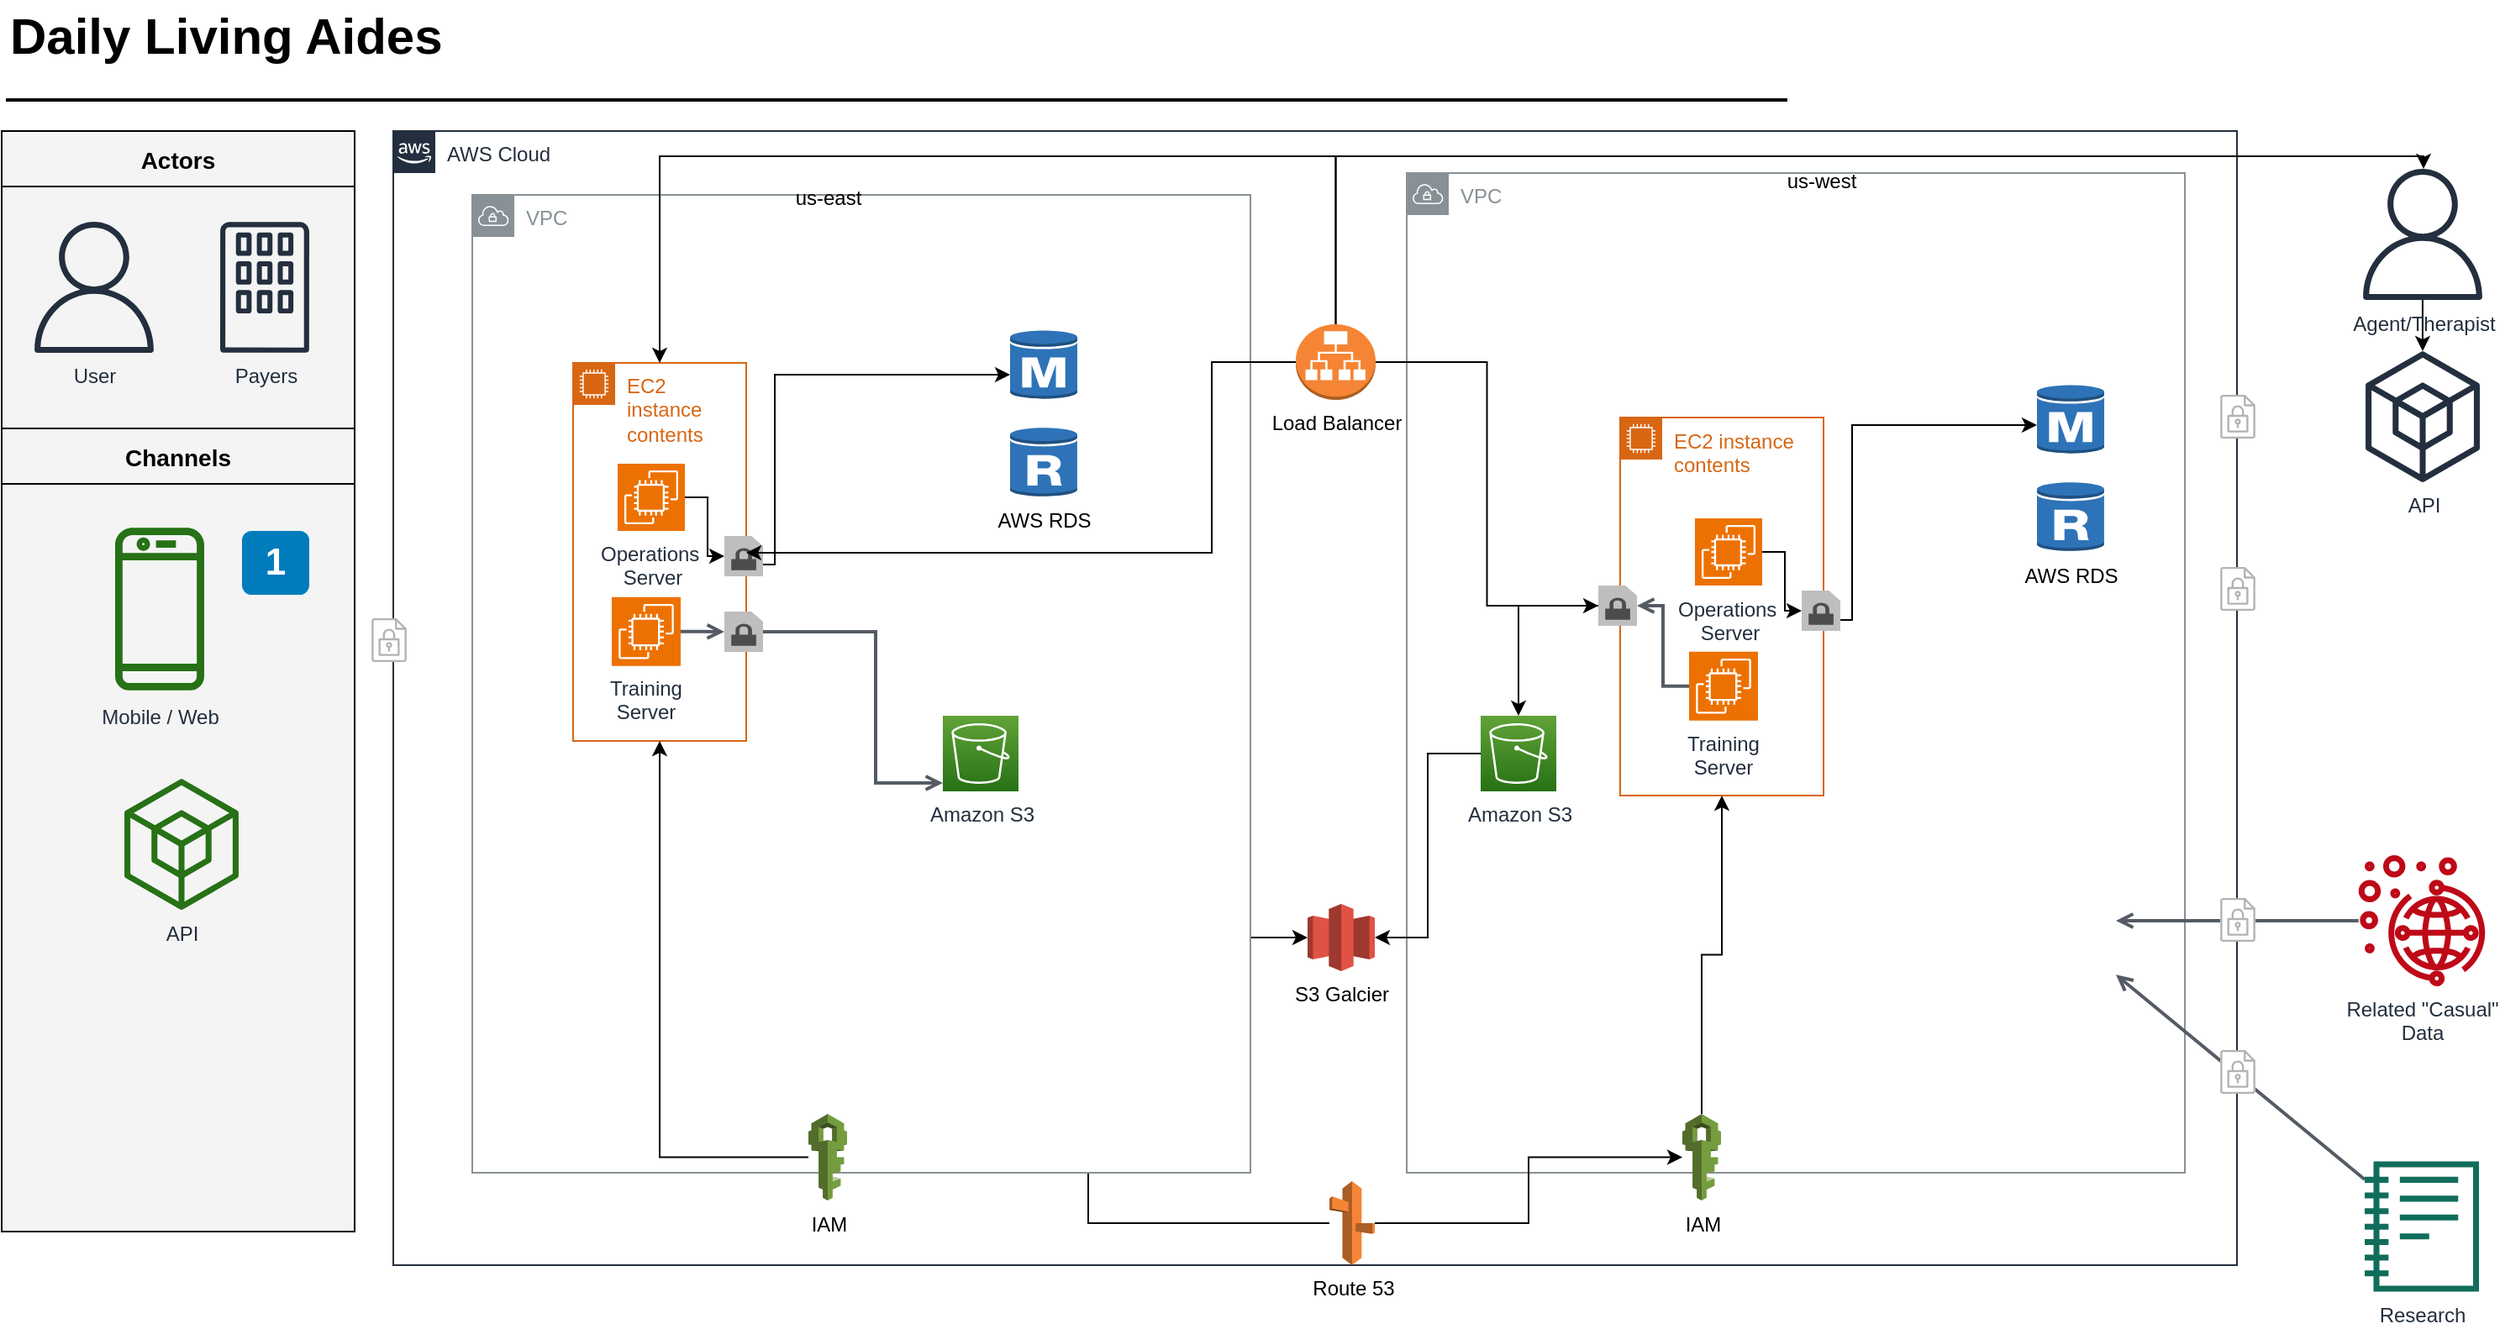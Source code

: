 <mxfile version="24.2.3" type="github">
  <diagram id="Ht1M8jgEwFfnCIfOTk4-" name="Page-1">
    <mxGraphModel dx="1647" dy="903" grid="1" gridSize="10" guides="1" tooltips="1" connect="1" arrows="1" fold="1" page="1" pageScale="1" pageWidth="827" pageHeight="1169" background="#ffffff" math="0" shadow="0">
      <root>
        <mxCell id="0" />
        <mxCell id="1" parent="0" />
        <mxCell id="jZVaUwOg5UY3L9NAnvdq-71" value="AWS Cloud" style="points=[[0,0],[0.25,0],[0.5,0],[0.75,0],[1,0],[1,0.25],[1,0.5],[1,0.75],[1,1],[0.75,1],[0.5,1],[0.25,1],[0,1],[0,0.75],[0,0.5],[0,0.25]];outlineConnect=0;gradientColor=none;html=1;whiteSpace=wrap;fontSize=12;fontStyle=0;shape=mxgraph.aws4.group;grIcon=mxgraph.aws4.group_aws_cloud_alt;strokeColor=#232F3E;fillColor=none;verticalAlign=top;align=left;spacingLeft=30;fontColor=#232F3E;dashed=0;labelBackgroundColor=none;container=1;pointerEvents=0;collapsible=0;recursiveResize=0;" parent="1" vertex="1">
          <mxGeometry x="263" y="125" width="1097" height="675" as="geometry" />
        </mxCell>
        <mxCell id="jZVaUwOg5UY3L9NAnvdq-173" value="" style="group" parent="jZVaUwOg5UY3L9NAnvdq-71" vertex="1" connectable="0">
          <mxGeometry x="-13.0" y="290" width="27.0" height="38" as="geometry" />
        </mxCell>
        <mxCell id="jZVaUwOg5UY3L9NAnvdq-174" value="" style="rounded=0;whiteSpace=wrap;html=1;labelBackgroundColor=#ffffff;fontSize=14;align=center;strokeColor=none;" parent="jZVaUwOg5UY3L9NAnvdq-173" vertex="1">
          <mxGeometry width="21" height="26" as="geometry" />
        </mxCell>
        <mxCell id="jZVaUwOg5UY3L9NAnvdq-175" value="" style="outlineConnect=0;fontColor=#232F3E;gradientColor=none;fillColor=#B3B3B3;strokeColor=none;dashed=0;verticalLabelPosition=bottom;verticalAlign=top;align=center;html=1;fontSize=12;fontStyle=0;aspect=fixed;pointerEvents=1;shape=mxgraph.aws4.encrypted_data;labelBackgroundColor=#ffffff;" parent="jZVaUwOg5UY3L9NAnvdq-173" vertex="1">
          <mxGeometry width="21" height="26" as="geometry" />
        </mxCell>
        <mxCell id="KoPTWkY8e3LpEGwqUNaz-40" style="edgeStyle=orthogonalEdgeStyle;rounded=0;orthogonalLoop=1;jettySize=auto;html=1;entryX=0.92;entryY=0.5;entryDx=0;entryDy=0;entryPerimeter=0;" edge="1" parent="jZVaUwOg5UY3L9NAnvdq-71" source="KoPTWkY8e3LpEGwqUNaz-11" target="KoPTWkY8e3LpEGwqUNaz-39">
          <mxGeometry relative="1" as="geometry" />
        </mxCell>
        <mxCell id="KoPTWkY8e3LpEGwqUNaz-47" value="S3 Galcier" style="outlineConnect=0;dashed=0;verticalLabelPosition=bottom;verticalAlign=top;align=center;html=1;shape=mxgraph.aws3.glacier;fillColor=#E05243;gradientColor=none;" vertex="1" parent="jZVaUwOg5UY3L9NAnvdq-71">
          <mxGeometry x="544" y="460" width="40" height="40" as="geometry" />
        </mxCell>
        <mxCell id="KoPTWkY8e3LpEGwqUNaz-48" style="edgeStyle=orthogonalEdgeStyle;rounded=0;orthogonalLoop=1;jettySize=auto;html=1;entryX=0;entryY=0.5;entryDx=0;entryDy=0;entryPerimeter=0;" edge="1" parent="jZVaUwOg5UY3L9NAnvdq-71" source="jZVaUwOg5UY3L9NAnvdq-73" target="KoPTWkY8e3LpEGwqUNaz-47">
          <mxGeometry relative="1" as="geometry" />
        </mxCell>
        <mxCell id="KoPTWkY8e3LpEGwqUNaz-69" value="VPC" style="sketch=0;outlineConnect=0;gradientColor=none;html=1;whiteSpace=wrap;fontSize=12;fontStyle=0;shape=mxgraph.aws4.group;grIcon=mxgraph.aws4.group_vpc;strokeColor=#879196;fillColor=default;verticalAlign=top;align=left;spacingLeft=30;fontColor=#879196;dashed=0;" vertex="1" parent="jZVaUwOg5UY3L9NAnvdq-71">
          <mxGeometry x="603" y="25" width="463" height="595" as="geometry" />
        </mxCell>
        <mxCell id="KoPTWkY8e3LpEGwqUNaz-33" value="VPC" style="sketch=0;outlineConnect=0;gradientColor=none;html=1;whiteSpace=wrap;fontSize=12;fontStyle=0;shape=mxgraph.aws4.group;grIcon=mxgraph.aws4.group_vpc;strokeColor=#879196;fillColor=default;verticalAlign=top;align=left;spacingLeft=30;fontColor=#879196;dashed=0;" vertex="1" parent="jZVaUwOg5UY3L9NAnvdq-71">
          <mxGeometry x="47" y="38" width="463" height="582" as="geometry" />
        </mxCell>
        <mxCell id="jZVaUwOg5UY3L9NAnvdq-158" style="edgeStyle=elbowEdgeStyle;rounded=0;orthogonalLoop=1;jettySize=auto;html=1;endArrow=open;endFill=0;strokeColor=#545B64;strokeWidth=2;fontSize=14;exitX=1;exitY=0.5;exitDx=0;exitDy=0;exitPerimeter=0;" parent="jZVaUwOg5UY3L9NAnvdq-71" target="jZVaUwOg5UY3L9NAnvdq-73" edge="1" source="KoPTWkY8e3LpEGwqUNaz-44">
          <mxGeometry relative="1" as="geometry">
            <mxPoint x="280" y="298" as="sourcePoint" />
            <mxPoint x="277" y="578" as="targetPoint" />
            <Array as="points">
              <mxPoint x="287" y="388" />
              <mxPoint x="253.5" y="210" />
            </Array>
          </mxGeometry>
        </mxCell>
        <mxCell id="jZVaUwOg5UY3L9NAnvdq-73" value="Amazon S3" style="outlineConnect=0;fontColor=#232F3E;gradientColor=#60A337;gradientDirection=north;fillColor=#277116;strokeColor=#ffffff;dashed=0;verticalLabelPosition=bottom;verticalAlign=top;align=center;html=1;fontSize=12;fontStyle=0;aspect=fixed;shape=mxgraph.aws4.resourceIcon;resIcon=mxgraph.aws4.s3;labelBackgroundColor=none;" parent="jZVaUwOg5UY3L9NAnvdq-71" vertex="1">
          <mxGeometry x="327" y="348" width="45" height="45" as="geometry" />
        </mxCell>
        <mxCell id="KoPTWkY8e3LpEGwqUNaz-32" value="" style="group" vertex="1" connectable="0" parent="jZVaUwOg5UY3L9NAnvdq-71">
          <mxGeometry x="367" y="118" width="40" height="100" as="geometry" />
        </mxCell>
        <mxCell id="KoPTWkY8e3LpEGwqUNaz-12" value="" style="outlineConnect=0;dashed=0;verticalLabelPosition=bottom;verticalAlign=top;align=center;html=1;shape=mxgraph.aws3.rds_db_instance;fillColor=#2E73B8;gradientColor=none;" vertex="1" parent="KoPTWkY8e3LpEGwqUNaz-32">
          <mxGeometry width="40" height="42.105" as="geometry" />
        </mxCell>
        <mxCell id="KoPTWkY8e3LpEGwqUNaz-31" value="AWS RDS&lt;div&gt;&lt;br&gt;&lt;/div&gt;" style="outlineConnect=0;dashed=0;verticalLabelPosition=bottom;verticalAlign=top;align=center;html=1;shape=mxgraph.aws3.rds_db_instance_read_replica;fillColor=#2E73B8;gradientColor=none;" vertex="1" parent="KoPTWkY8e3LpEGwqUNaz-32">
          <mxGeometry y="57.895" width="40" height="42.105" as="geometry" />
        </mxCell>
        <mxCell id="KoPTWkY8e3LpEGwqUNaz-38" style="edgeStyle=orthogonalEdgeStyle;rounded=0;orthogonalLoop=1;jettySize=auto;html=1;" edge="1" parent="jZVaUwOg5UY3L9NAnvdq-71" source="KoPTWkY8e3LpEGwqUNaz-34" target="KoPTWkY8e3LpEGwqUNaz-12">
          <mxGeometry relative="1" as="geometry">
            <Array as="points">
              <mxPoint x="227" y="258" />
              <mxPoint x="227" y="145" />
            </Array>
          </mxGeometry>
        </mxCell>
        <mxCell id="KoPTWkY8e3LpEGwqUNaz-34" value="EC2 instance contents" style="points=[[0,0],[0.25,0],[0.5,0],[0.75,0],[1,0],[1,0.25],[1,0.5],[1,0.75],[1,1],[0.75,1],[0.5,1],[0.25,1],[0,1],[0,0.75],[0,0.5],[0,0.25]];outlineConnect=0;gradientColor=none;html=1;whiteSpace=wrap;fontSize=12;fontStyle=0;container=1;pointerEvents=0;collapsible=0;recursiveResize=0;shape=mxgraph.aws4.group;grIcon=mxgraph.aws4.group_ec2_instance_contents;strokeColor=#D86613;fillColor=none;verticalAlign=top;align=left;spacingLeft=30;fontColor=#D86613;dashed=0;" vertex="1" parent="jZVaUwOg5UY3L9NAnvdq-71">
          <mxGeometry x="107" y="138" width="103" height="225" as="geometry" />
        </mxCell>
        <mxCell id="KoPTWkY8e3LpEGwqUNaz-9" value="" style="group" vertex="1" connectable="0" parent="jZVaUwOg5UY3L9NAnvdq-71">
          <mxGeometry x="130" y="170" width="43.5" height="133" as="geometry" />
        </mxCell>
        <mxCell id="KoPTWkY8e3LpEGwqUNaz-6" value="Training&lt;div&gt;Server&lt;/div&gt;" style="sketch=0;points=[[0,0,0],[0.25,0,0],[0.5,0,0],[0.75,0,0],[1,0,0],[0,1,0],[0.25,1,0],[0.5,1,0],[0.75,1,0],[1,1,0],[0,0.25,0],[0,0.5,0],[0,0.75,0],[1,0.25,0],[1,0.5,0],[1,0.75,0]];outlineConnect=0;fontColor=#232F3E;fillColor=#ED7100;strokeColor=#ffffff;dashed=0;verticalLabelPosition=bottom;verticalAlign=top;align=center;html=1;fontSize=12;fontStyle=0;aspect=fixed;shape=mxgraph.aws4.resourceIcon;resIcon=mxgraph.aws4.ec2;" vertex="1" parent="KoPTWkY8e3LpEGwqUNaz-9">
          <mxGeometry y="107.386" width="40.984" height="40.984" as="geometry" />
        </mxCell>
        <mxCell id="KoPTWkY8e3LpEGwqUNaz-5" value="Operations&amp;nbsp;&lt;div&gt;Server&lt;/div&gt;" style="sketch=0;points=[[0,0,0],[0.25,0,0],[0.5,0,0],[0.75,0,0],[1,0,0],[0,1,0],[0.25,1,0],[0.5,1,0],[0.75,1,0],[1,1,0],[0,0.25,0],[0,0.5,0],[0,0.75,0],[1,0.25,0],[1,0.5,0],[1,0.75,0]];outlineConnect=0;fontColor=#232F3E;fillColor=#ED7100;strokeColor=#ffffff;dashed=0;verticalLabelPosition=bottom;verticalAlign=top;align=center;html=1;fontSize=12;fontStyle=0;aspect=fixed;shape=mxgraph.aws4.resourceIcon;resIcon=mxgraph.aws4.ec2;" vertex="1" parent="jZVaUwOg5UY3L9NAnvdq-71">
          <mxGeometry x="133.5" y="198" width="40" height="40" as="geometry" />
        </mxCell>
        <mxCell id="KoPTWkY8e3LpEGwqUNaz-102" style="edgeStyle=orthogonalEdgeStyle;rounded=0;orthogonalLoop=1;jettySize=auto;html=1;" edge="1" parent="jZVaUwOg5UY3L9NAnvdq-71" source="KoPTWkY8e3LpEGwqUNaz-39" target="KoPTWkY8e3LpEGwqUNaz-34">
          <mxGeometry relative="1" as="geometry" />
        </mxCell>
        <mxCell id="KoPTWkY8e3LpEGwqUNaz-39" value="IAM" style="outlineConnect=0;dashed=0;verticalLabelPosition=bottom;verticalAlign=top;align=center;html=1;shape=mxgraph.aws3.iam;fillColor=#759C3E;gradientColor=none;" vertex="1" parent="jZVaUwOg5UY3L9NAnvdq-71">
          <mxGeometry x="247" y="585" width="23" height="51.5" as="geometry" />
        </mxCell>
        <mxCell id="KoPTWkY8e3LpEGwqUNaz-42" value="" style="outlineConnect=0;dashed=0;verticalLabelPosition=bottom;verticalAlign=top;align=center;html=1;shape=mxgraph.aws3.encrypted_data;fillColor=#7D7C7C;gradientColor=none;" vertex="1" parent="jZVaUwOg5UY3L9NAnvdq-71">
          <mxGeometry x="197" y="241" width="23" height="24" as="geometry" />
        </mxCell>
        <mxCell id="KoPTWkY8e3LpEGwqUNaz-44" value="" style="outlineConnect=0;dashed=0;verticalLabelPosition=bottom;verticalAlign=top;align=center;html=1;shape=mxgraph.aws3.encrypted_data;fillColor=#7D7C7C;gradientColor=none;" vertex="1" parent="jZVaUwOg5UY3L9NAnvdq-71">
          <mxGeometry x="197" y="286" width="23" height="24" as="geometry" />
        </mxCell>
        <mxCell id="KoPTWkY8e3LpEGwqUNaz-45" value="" style="edgeStyle=elbowEdgeStyle;rounded=0;orthogonalLoop=1;jettySize=auto;html=1;endArrow=open;endFill=0;strokeColor=#545B64;strokeWidth=2;fontSize=14;exitX=1;exitY=0.5;exitDx=0;exitDy=0;exitPerimeter=0;" edge="1" parent="jZVaUwOg5UY3L9NAnvdq-71" source="KoPTWkY8e3LpEGwqUNaz-6" target="KoPTWkY8e3LpEGwqUNaz-44">
          <mxGeometry relative="1" as="geometry">
            <mxPoint x="437" y="423" as="sourcePoint" />
            <mxPoint x="480" y="703" as="targetPoint" />
            <Array as="points" />
          </mxGeometry>
        </mxCell>
        <mxCell id="KoPTWkY8e3LpEGwqUNaz-46" style="edgeStyle=orthogonalEdgeStyle;rounded=0;orthogonalLoop=1;jettySize=auto;html=1;entryX=0;entryY=0.5;entryDx=0;entryDy=0;entryPerimeter=0;" edge="1" parent="jZVaUwOg5UY3L9NAnvdq-71" source="KoPTWkY8e3LpEGwqUNaz-5" target="KoPTWkY8e3LpEGwqUNaz-42">
          <mxGeometry relative="1" as="geometry">
            <Array as="points">
              <mxPoint x="187" y="218" />
              <mxPoint x="187" y="253" />
            </Array>
          </mxGeometry>
        </mxCell>
        <mxCell id="KoPTWkY8e3LpEGwqUNaz-85" value="Amazon S3" style="outlineConnect=0;fontColor=#232F3E;gradientColor=#60A337;gradientDirection=north;fillColor=#277116;strokeColor=#ffffff;dashed=0;verticalLabelPosition=bottom;verticalAlign=top;align=center;html=1;fontSize=12;fontStyle=0;aspect=fixed;shape=mxgraph.aws4.resourceIcon;resIcon=mxgraph.aws4.s3;labelBackgroundColor=none;" vertex="1" parent="jZVaUwOg5UY3L9NAnvdq-71">
          <mxGeometry x="647" y="348" width="45" height="45" as="geometry" />
        </mxCell>
        <mxCell id="KoPTWkY8e3LpEGwqUNaz-86" value="" style="group" vertex="1" connectable="0" parent="jZVaUwOg5UY3L9NAnvdq-71">
          <mxGeometry x="978" y="150.5" width="40" height="100" as="geometry" />
        </mxCell>
        <mxCell id="KoPTWkY8e3LpEGwqUNaz-87" value="" style="outlineConnect=0;dashed=0;verticalLabelPosition=bottom;verticalAlign=top;align=center;html=1;shape=mxgraph.aws3.rds_db_instance;fillColor=#2E73B8;gradientColor=none;" vertex="1" parent="KoPTWkY8e3LpEGwqUNaz-86">
          <mxGeometry width="40" height="42.105" as="geometry" />
        </mxCell>
        <mxCell id="KoPTWkY8e3LpEGwqUNaz-88" value="AWS RDS&lt;div&gt;&lt;br&gt;&lt;/div&gt;" style="outlineConnect=0;dashed=0;verticalLabelPosition=bottom;verticalAlign=top;align=center;html=1;shape=mxgraph.aws3.rds_db_instance_read_replica;fillColor=#2E73B8;gradientColor=none;" vertex="1" parent="KoPTWkY8e3LpEGwqUNaz-86">
          <mxGeometry y="57.895" width="40" height="42.105" as="geometry" />
        </mxCell>
        <mxCell id="KoPTWkY8e3LpEGwqUNaz-89" style="edgeStyle=orthogonalEdgeStyle;rounded=0;orthogonalLoop=1;jettySize=auto;html=1;" edge="1" parent="jZVaUwOg5UY3L9NAnvdq-71" source="KoPTWkY8e3LpEGwqUNaz-90" target="KoPTWkY8e3LpEGwqUNaz-87">
          <mxGeometry relative="1" as="geometry">
            <Array as="points">
              <mxPoint x="868" y="291" />
              <mxPoint x="868" y="175" />
            </Array>
          </mxGeometry>
        </mxCell>
        <mxCell id="KoPTWkY8e3LpEGwqUNaz-105" style="edgeStyle=orthogonalEdgeStyle;rounded=0;orthogonalLoop=1;jettySize=auto;html=1;" edge="1" parent="jZVaUwOg5UY3L9NAnvdq-71" source="KoPTWkY8e3LpEGwqUNaz-97" target="KoPTWkY8e3LpEGwqUNaz-85">
          <mxGeometry relative="1" as="geometry" />
        </mxCell>
        <mxCell id="KoPTWkY8e3LpEGwqUNaz-90" value="EC2 instance contents" style="points=[[0,0],[0.25,0],[0.5,0],[0.75,0],[1,0],[1,0.25],[1,0.5],[1,0.75],[1,1],[0.75,1],[0.5,1],[0.25,1],[0,1],[0,0.75],[0,0.5],[0,0.25]];outlineConnect=0;gradientColor=none;html=1;whiteSpace=wrap;fontSize=12;fontStyle=0;container=1;pointerEvents=0;collapsible=0;recursiveResize=0;shape=mxgraph.aws4.group;grIcon=mxgraph.aws4.group_ec2_instance_contents;strokeColor=#D86613;fillColor=none;verticalAlign=top;align=left;spacingLeft=30;fontColor=#D86613;dashed=0;" vertex="1" parent="jZVaUwOg5UY3L9NAnvdq-71">
          <mxGeometry x="730" y="170.5" width="121" height="225" as="geometry" />
        </mxCell>
        <mxCell id="KoPTWkY8e3LpEGwqUNaz-97" value="" style="outlineConnect=0;dashed=0;verticalLabelPosition=bottom;verticalAlign=top;align=center;html=1;shape=mxgraph.aws3.encrypted_data;fillColor=#7D7C7C;gradientColor=none;" vertex="1" parent="KoPTWkY8e3LpEGwqUNaz-90">
          <mxGeometry x="-13" y="100" width="23" height="24" as="geometry" />
        </mxCell>
        <mxCell id="KoPTWkY8e3LpEGwqUNaz-91" value="" style="group" vertex="1" connectable="0" parent="jZVaUwOg5UY3L9NAnvdq-71">
          <mxGeometry x="771" y="202.5" width="43.5" height="133" as="geometry" />
        </mxCell>
        <mxCell id="KoPTWkY8e3LpEGwqUNaz-92" value="Training&lt;div&gt;Server&lt;/div&gt;" style="sketch=0;points=[[0,0,0],[0.25,0,0],[0.5,0,0],[0.75,0,0],[1,0,0],[0,1,0],[0.25,1,0],[0.5,1,0],[0.75,1,0],[1,1,0],[0,0.25,0],[0,0.5,0],[0,0.75,0],[1,0.25,0],[1,0.5,0],[1,0.75,0]];outlineConnect=0;fontColor=#232F3E;fillColor=#ED7100;strokeColor=#ffffff;dashed=0;verticalLabelPosition=bottom;verticalAlign=top;align=center;html=1;fontSize=12;fontStyle=0;aspect=fixed;shape=mxgraph.aws4.resourceIcon;resIcon=mxgraph.aws4.ec2;" vertex="1" parent="KoPTWkY8e3LpEGwqUNaz-91">
          <mxGeometry y="107.386" width="40.984" height="40.984" as="geometry" />
        </mxCell>
        <mxCell id="KoPTWkY8e3LpEGwqUNaz-93" value="Operations&amp;nbsp;&lt;div&gt;Server&lt;/div&gt;" style="sketch=0;points=[[0,0,0],[0.25,0,0],[0.5,0,0],[0.75,0,0],[1,0,0],[0,1,0],[0.25,1,0],[0.5,1,0],[0.75,1,0],[1,1,0],[0,0.25,0],[0,0.5,0],[0,0.75,0],[1,0.25,0],[1,0.5,0],[1,0.75,0]];outlineConnect=0;fontColor=#232F3E;fillColor=#ED7100;strokeColor=#ffffff;dashed=0;verticalLabelPosition=bottom;verticalAlign=top;align=center;html=1;fontSize=12;fontStyle=0;aspect=fixed;shape=mxgraph.aws4.resourceIcon;resIcon=mxgraph.aws4.ec2;" vertex="1" parent="jZVaUwOg5UY3L9NAnvdq-71">
          <mxGeometry x="774.5" y="230.5" width="40" height="40" as="geometry" />
        </mxCell>
        <mxCell id="KoPTWkY8e3LpEGwqUNaz-104" style="edgeStyle=orthogonalEdgeStyle;rounded=0;orthogonalLoop=1;jettySize=auto;html=1;entryX=0.5;entryY=1;entryDx=0;entryDy=0;" edge="1" parent="jZVaUwOg5UY3L9NAnvdq-71" source="KoPTWkY8e3LpEGwqUNaz-95" target="KoPTWkY8e3LpEGwqUNaz-90">
          <mxGeometry relative="1" as="geometry" />
        </mxCell>
        <mxCell id="KoPTWkY8e3LpEGwqUNaz-95" value="IAM" style="outlineConnect=0;dashed=0;verticalLabelPosition=bottom;verticalAlign=top;align=center;html=1;shape=mxgraph.aws3.iam;fillColor=#759C3E;gradientColor=none;" vertex="1" parent="jZVaUwOg5UY3L9NAnvdq-71">
          <mxGeometry x="767" y="585" width="23" height="51.5" as="geometry" />
        </mxCell>
        <mxCell id="KoPTWkY8e3LpEGwqUNaz-96" value="" style="outlineConnect=0;dashed=0;verticalLabelPosition=bottom;verticalAlign=top;align=center;html=1;shape=mxgraph.aws3.encrypted_data;fillColor=#7D7C7C;gradientColor=none;" vertex="1" parent="jZVaUwOg5UY3L9NAnvdq-71">
          <mxGeometry x="838" y="273.5" width="23" height="24" as="geometry" />
        </mxCell>
        <mxCell id="KoPTWkY8e3LpEGwqUNaz-98" value="" style="edgeStyle=elbowEdgeStyle;rounded=0;orthogonalLoop=1;jettySize=auto;html=1;endArrow=open;endFill=0;strokeColor=#545B64;strokeWidth=2;fontSize=14;exitX=0;exitY=0.5;exitDx=0;exitDy=0;exitPerimeter=0;" edge="1" parent="jZVaUwOg5UY3L9NAnvdq-71" source="KoPTWkY8e3LpEGwqUNaz-92" target="KoPTWkY8e3LpEGwqUNaz-97">
          <mxGeometry relative="1" as="geometry">
            <mxPoint x="1078" y="455.5" as="sourcePoint" />
            <mxPoint x="1121" y="735.5" as="targetPoint" />
            <Array as="points" />
          </mxGeometry>
        </mxCell>
        <mxCell id="KoPTWkY8e3LpEGwqUNaz-99" style="edgeStyle=orthogonalEdgeStyle;rounded=0;orthogonalLoop=1;jettySize=auto;html=1;entryX=0;entryY=0.5;entryDx=0;entryDy=0;entryPerimeter=0;" edge="1" parent="jZVaUwOg5UY3L9NAnvdq-71" source="KoPTWkY8e3LpEGwqUNaz-93" target="KoPTWkY8e3LpEGwqUNaz-96">
          <mxGeometry relative="1" as="geometry">
            <Array as="points">
              <mxPoint x="828" y="250.5" />
              <mxPoint x="828" y="285.5" />
            </Array>
          </mxGeometry>
        </mxCell>
        <mxCell id="KoPTWkY8e3LpEGwqUNaz-103" style="edgeStyle=orthogonalEdgeStyle;rounded=0;orthogonalLoop=1;jettySize=auto;html=1;" edge="1" parent="jZVaUwOg5UY3L9NAnvdq-71" source="KoPTWkY8e3LpEGwqUNaz-11" target="KoPTWkY8e3LpEGwqUNaz-95">
          <mxGeometry relative="1" as="geometry" />
        </mxCell>
        <mxCell id="KoPTWkY8e3LpEGwqUNaz-11" value="Route 53" style="outlineConnect=0;dashed=0;verticalLabelPosition=bottom;verticalAlign=top;align=center;html=1;shape=mxgraph.aws3.route_53;fillColor=#F58536;gradientColor=none;" vertex="1" parent="jZVaUwOg5UY3L9NAnvdq-71">
          <mxGeometry x="557" y="625" width="27" height="50" as="geometry" />
        </mxCell>
        <mxCell id="KoPTWkY8e3LpEGwqUNaz-106" style="edgeStyle=orthogonalEdgeStyle;rounded=0;orthogonalLoop=1;jettySize=auto;html=1;entryX=1;entryY=0.5;entryDx=0;entryDy=0;entryPerimeter=0;" edge="1" parent="jZVaUwOg5UY3L9NAnvdq-71" source="KoPTWkY8e3LpEGwqUNaz-85" target="KoPTWkY8e3LpEGwqUNaz-47">
          <mxGeometry relative="1" as="geometry" />
        </mxCell>
        <mxCell id="KoPTWkY8e3LpEGwqUNaz-109" value="us-east" style="text;html=1;align=center;verticalAlign=middle;whiteSpace=wrap;rounded=0;" vertex="1" parent="jZVaUwOg5UY3L9NAnvdq-71">
          <mxGeometry x="228.5" y="25" width="60" height="30" as="geometry" />
        </mxCell>
        <mxCell id="KoPTWkY8e3LpEGwqUNaz-110" value="us-west" style="text;html=1;align=center;verticalAlign=middle;whiteSpace=wrap;rounded=0;" vertex="1" parent="jZVaUwOg5UY3L9NAnvdq-71">
          <mxGeometry x="819.5" y="15" width="60" height="30" as="geometry" />
        </mxCell>
        <mxCell id="KoPTWkY8e3LpEGwqUNaz-116" style="edgeStyle=orthogonalEdgeStyle;rounded=0;orthogonalLoop=1;jettySize=auto;html=1;entryX=0.5;entryY=0;entryDx=0;entryDy=0;" edge="1" parent="jZVaUwOg5UY3L9NAnvdq-71" source="KoPTWkY8e3LpEGwqUNaz-114" target="KoPTWkY8e3LpEGwqUNaz-34">
          <mxGeometry relative="1" as="geometry">
            <Array as="points">
              <mxPoint x="561" y="15" />
              <mxPoint x="159" y="15" />
            </Array>
          </mxGeometry>
        </mxCell>
        <mxCell id="KoPTWkY8e3LpEGwqUNaz-120" style="edgeStyle=orthogonalEdgeStyle;rounded=0;orthogonalLoop=1;jettySize=auto;html=1;" edge="1" parent="jZVaUwOg5UY3L9NAnvdq-71" source="KoPTWkY8e3LpEGwqUNaz-114" target="KoPTWkY8e3LpEGwqUNaz-34">
          <mxGeometry relative="1" as="geometry">
            <Array as="points">
              <mxPoint x="487" y="138" />
              <mxPoint x="487" y="251" />
            </Array>
          </mxGeometry>
        </mxCell>
        <mxCell id="KoPTWkY8e3LpEGwqUNaz-114" value="Load Balancer" style="outlineConnect=0;dashed=0;verticalLabelPosition=bottom;verticalAlign=top;align=center;html=1;shape=mxgraph.aws3.application_load_balancer;fillColor=#F58534;gradientColor=none;" vertex="1" parent="jZVaUwOg5UY3L9NAnvdq-71">
          <mxGeometry x="537" y="115" width="47.5" height="45" as="geometry" />
        </mxCell>
        <mxCell id="KoPTWkY8e3LpEGwqUNaz-119" style="edgeStyle=orthogonalEdgeStyle;rounded=0;orthogonalLoop=1;jettySize=auto;html=1;entryX=0;entryY=0.5;entryDx=0;entryDy=0;entryPerimeter=0;" edge="1" parent="jZVaUwOg5UY3L9NAnvdq-71" source="KoPTWkY8e3LpEGwqUNaz-114" target="KoPTWkY8e3LpEGwqUNaz-97">
          <mxGeometry relative="1" as="geometry" />
        </mxCell>
        <mxCell id="jZVaUwOg5UY3L9NAnvdq-151" value="" style="edgeStyle=elbowEdgeStyle;rounded=0;orthogonalLoop=1;jettySize=auto;html=1;endArrow=open;endFill=0;strokeColor=#545B64;strokeWidth=2;fontSize=14;" parent="1" source="jZVaUwOg5UY3L9NAnvdq-99" edge="1">
          <mxGeometry relative="1" as="geometry">
            <mxPoint x="1288" y="595" as="targetPoint" />
          </mxGeometry>
        </mxCell>
        <mxCell id="jZVaUwOg5UY3L9NAnvdq-149" value="" style="rounded=0;orthogonalLoop=1;jettySize=auto;html=1;endArrow=open;endFill=0;strokeColor=#545B64;strokeWidth=2;fontSize=14;" parent="1" source="jZVaUwOg5UY3L9NAnvdq-100" edge="1">
          <mxGeometry relative="1" as="geometry">
            <mxPoint x="1288" y="627.118" as="targetPoint" />
          </mxGeometry>
        </mxCell>
        <mxCell id="-QjtrjUzRDEMRZ5MF8oH-47" value="Daily Living Aides" style="text;html=1;resizable=0;points=[];autosize=1;align=left;verticalAlign=top;spacingTop=-4;fontSize=30;fontStyle=1;labelBackgroundColor=none;" parent="1" vertex="1">
          <mxGeometry x="32.5" y="47.5" width="260" height="40" as="geometry" />
        </mxCell>
        <mxCell id="SCVMTBWpLvtzJIhz15lM-1" value="" style="line;strokeWidth=2;html=1;fontSize=14;labelBackgroundColor=none;" parent="1" vertex="1">
          <mxGeometry x="32.5" y="101.5" width="1060" height="10" as="geometry" />
        </mxCell>
        <mxCell id="jZVaUwOg5UY3L9NAnvdq-59" value="Actors" style="swimlane;fontSize=14;align=center;swimlaneFillColor=#f4f4f4;fillColor=#f4f4f4;startSize=33;container=1;pointerEvents=0;collapsible=0;recursiveResize=0;" parent="1" vertex="1">
          <mxGeometry x="30" y="125" width="210" height="177" as="geometry" />
        </mxCell>
        <mxCell id="jZVaUwOg5UY3L9NAnvdq-60" value="User" style="outlineConnect=0;fontColor=#232F3E;gradientColor=none;fillColor=#232F3E;strokeColor=none;dashed=0;verticalLabelPosition=bottom;verticalAlign=top;align=center;html=1;fontSize=12;fontStyle=0;aspect=fixed;pointerEvents=1;shape=mxgraph.aws4.user;labelBackgroundColor=none;" parent="jZVaUwOg5UY3L9NAnvdq-59" vertex="1">
          <mxGeometry x="16" y="54" width="78" height="78" as="geometry" />
        </mxCell>
        <mxCell id="jZVaUwOg5UY3L9NAnvdq-61" value="Payers" style="outlineConnect=0;fontColor=#232F3E;gradientColor=none;fillColor=#232F3E;strokeColor=none;dashed=0;verticalLabelPosition=bottom;verticalAlign=top;align=center;html=1;fontSize=12;fontStyle=0;aspect=fixed;pointerEvents=1;shape=mxgraph.aws4.corporate_data_center;labelBackgroundColor=none;" parent="jZVaUwOg5UY3L9NAnvdq-59" vertex="1">
          <mxGeometry x="130" y="54" width="53" height="78" as="geometry" />
        </mxCell>
        <mxCell id="jZVaUwOg5UY3L9NAnvdq-62" value="Channels" style="swimlane;fontSize=14;align=center;swimlaneFillColor=#f4f4f4;fillColor=#f4f4f4;startSize=33;container=1;pointerEvents=0;collapsible=0;recursiveResize=0;" parent="1" vertex="1">
          <mxGeometry x="30" y="302" width="210" height="478" as="geometry" />
        </mxCell>
        <mxCell id="jZVaUwOg5UY3L9NAnvdq-65" value="Mobile / Web" style="outlineConnect=0;fontColor=#232F3E;gradientColor=none;strokeColor=none;fillColor=#277116;dashed=0;verticalLabelPosition=bottom;verticalAlign=top;align=center;html=1;fontSize=12;fontStyle=0;shape=mxgraph.aws4.mobile_client;labelBackgroundColor=none;" parent="jZVaUwOg5UY3L9NAnvdq-62" vertex="1">
          <mxGeometry x="67.5" y="57.5" width="53" height="100" as="geometry" />
        </mxCell>
        <mxCell id="jZVaUwOg5UY3L9NAnvdq-95" value="API" style="outlineConnect=0;fontColor=#232F3E;gradientColor=none;fillColor=#277116;strokeColor=none;dashed=0;verticalLabelPosition=bottom;verticalAlign=top;align=center;html=1;fontSize=12;fontStyle=0;aspect=fixed;pointerEvents=1;shape=mxgraph.aws4.external_sdk;labelBackgroundColor=none;" parent="jZVaUwOg5UY3L9NAnvdq-62" vertex="1">
          <mxGeometry x="73" y="208.5" width="68" height="78" as="geometry" />
        </mxCell>
        <mxCell id="jZVaUwOg5UY3L9NAnvdq-101" value="1" style="rounded=1;whiteSpace=wrap;html=1;fillColor=#007CBD;strokeColor=none;fontColor=#FFFFFF;fontStyle=1;fontSize=22;labelBackgroundColor=none;" parent="jZVaUwOg5UY3L9NAnvdq-62" vertex="1">
          <mxGeometry x="143" y="61" width="40" height="38" as="geometry" />
        </mxCell>
        <mxCell id="KoPTWkY8e3LpEGwqUNaz-1" value="" style="edgeStyle=orthogonalEdgeStyle;rounded=0;orthogonalLoop=1;jettySize=auto;html=1;" edge="1" parent="1" source="jZVaUwOg5UY3L9NAnvdq-92" target="jZVaUwOg5UY3L9NAnvdq-93">
          <mxGeometry relative="1" as="geometry" />
        </mxCell>
        <mxCell id="jZVaUwOg5UY3L9NAnvdq-92" value="Agent/Therapist&lt;div&gt;&lt;br&gt;&lt;/div&gt;" style="outlineConnect=0;fontColor=#232F3E;gradientColor=none;fillColor=#232F3E;strokeColor=none;dashed=0;verticalLabelPosition=bottom;verticalAlign=top;align=center;html=1;fontSize=12;fontStyle=0;aspect=fixed;pointerEvents=1;shape=mxgraph.aws4.user;labelBackgroundColor=none;" parent="1" vertex="1">
          <mxGeometry x="1431.5" y="147.5" width="78" height="78" as="geometry" />
        </mxCell>
        <mxCell id="jZVaUwOg5UY3L9NAnvdq-93" value="API" style="outlineConnect=0;fontColor=#232F3E;gradientColor=none;fillColor=#232F3E;strokeColor=none;dashed=0;verticalLabelPosition=bottom;verticalAlign=top;align=center;html=1;fontSize=12;fontStyle=0;aspect=fixed;pointerEvents=1;shape=mxgraph.aws4.external_sdk;labelBackgroundColor=none;" parent="1" vertex="1">
          <mxGeometry x="1436.5" y="256" width="68" height="78" as="geometry" />
        </mxCell>
        <mxCell id="jZVaUwOg5UY3L9NAnvdq-99" value="Related &quot;Casual&quot;&lt;br&gt;Data&lt;br&gt;" style="outlineConnect=0;fontColor=#232F3E;gradientColor=none;fillColor=#BE0917;strokeColor=none;dashed=0;verticalLabelPosition=bottom;verticalAlign=top;align=center;html=1;fontSize=12;fontStyle=0;aspect=fixed;pointerEvents=1;shape=mxgraph.aws4.fleet_management;labelBackgroundColor=none;" parent="1" vertex="1">
          <mxGeometry x="1431" y="556" width="78" height="78" as="geometry" />
        </mxCell>
        <mxCell id="jZVaUwOg5UY3L9NAnvdq-100" value="Research&lt;br&gt;" style="outlineConnect=0;fontColor=#232F3E;gradientColor=none;fillColor=#116D5B;strokeColor=none;dashed=0;verticalLabelPosition=bottom;verticalAlign=top;align=center;html=1;fontSize=12;fontStyle=0;aspect=fixed;pointerEvents=1;shape=mxgraph.aws4.sagemaker_notebook;labelBackgroundColor=none;" parent="1" vertex="1">
          <mxGeometry x="1436" y="738" width="68" height="78" as="geometry" />
        </mxCell>
        <mxCell id="jZVaUwOg5UY3L9NAnvdq-179" value="" style="group" parent="1" vertex="1" connectable="0">
          <mxGeometry x="1350" y="384.5" width="21" height="26" as="geometry" />
        </mxCell>
        <mxCell id="jZVaUwOg5UY3L9NAnvdq-180" value="" style="rounded=0;whiteSpace=wrap;html=1;labelBackgroundColor=#ffffff;fontSize=14;align=center;strokeColor=none;" parent="jZVaUwOg5UY3L9NAnvdq-179" vertex="1">
          <mxGeometry width="21" height="26" as="geometry" />
        </mxCell>
        <mxCell id="jZVaUwOg5UY3L9NAnvdq-181" value="" style="outlineConnect=0;fontColor=#232F3E;gradientColor=none;fillColor=#B3B3B3;strokeColor=none;dashed=0;verticalLabelPosition=bottom;verticalAlign=top;align=center;html=1;fontSize=12;fontStyle=0;aspect=fixed;pointerEvents=1;shape=mxgraph.aws4.encrypted_data;labelBackgroundColor=#ffffff;" parent="jZVaUwOg5UY3L9NAnvdq-179" vertex="1">
          <mxGeometry width="21" height="26" as="geometry" />
        </mxCell>
        <mxCell id="jZVaUwOg5UY3L9NAnvdq-182" value="" style="group" parent="1" vertex="1" connectable="0">
          <mxGeometry x="1350" y="282" width="21" height="26" as="geometry" />
        </mxCell>
        <mxCell id="jZVaUwOg5UY3L9NAnvdq-183" value="" style="rounded=0;whiteSpace=wrap;html=1;labelBackgroundColor=#ffffff;fontSize=14;align=center;strokeColor=none;" parent="jZVaUwOg5UY3L9NAnvdq-182" vertex="1">
          <mxGeometry width="21" height="26" as="geometry" />
        </mxCell>
        <mxCell id="jZVaUwOg5UY3L9NAnvdq-184" value="" style="outlineConnect=0;fontColor=#232F3E;gradientColor=none;fillColor=#B3B3B3;strokeColor=none;dashed=0;verticalLabelPosition=bottom;verticalAlign=top;align=center;html=1;fontSize=12;fontStyle=0;aspect=fixed;pointerEvents=1;shape=mxgraph.aws4.encrypted_data;labelBackgroundColor=#ffffff;" parent="jZVaUwOg5UY3L9NAnvdq-182" vertex="1">
          <mxGeometry width="21" height="26" as="geometry" />
        </mxCell>
        <mxCell id="jZVaUwOg5UY3L9NAnvdq-185" value="" style="group" parent="1" vertex="1" connectable="0">
          <mxGeometry x="1350" y="581.5" width="21" height="26" as="geometry" />
        </mxCell>
        <mxCell id="jZVaUwOg5UY3L9NAnvdq-186" value="" style="rounded=0;whiteSpace=wrap;html=1;labelBackgroundColor=#ffffff;fontSize=14;align=center;strokeColor=none;" parent="jZVaUwOg5UY3L9NAnvdq-185" vertex="1">
          <mxGeometry width="21" height="26" as="geometry" />
        </mxCell>
        <mxCell id="jZVaUwOg5UY3L9NAnvdq-187" value="" style="outlineConnect=0;fontColor=#232F3E;gradientColor=none;fillColor=#B3B3B3;strokeColor=none;dashed=0;verticalLabelPosition=bottom;verticalAlign=top;align=center;html=1;fontSize=12;fontStyle=0;aspect=fixed;pointerEvents=1;shape=mxgraph.aws4.encrypted_data;labelBackgroundColor=#ffffff;" parent="jZVaUwOg5UY3L9NAnvdq-185" vertex="1">
          <mxGeometry width="21" height="26" as="geometry" />
        </mxCell>
        <mxCell id="jZVaUwOg5UY3L9NAnvdq-188" value="" style="group" parent="1" vertex="1" connectable="0">
          <mxGeometry x="1350" y="672" width="21" height="26" as="geometry" />
        </mxCell>
        <mxCell id="jZVaUwOg5UY3L9NAnvdq-189" value="" style="rounded=0;whiteSpace=wrap;html=1;labelBackgroundColor=#ffffff;fontSize=14;align=center;strokeColor=none;" parent="jZVaUwOg5UY3L9NAnvdq-188" vertex="1">
          <mxGeometry width="21" height="26" as="geometry" />
        </mxCell>
        <mxCell id="jZVaUwOg5UY3L9NAnvdq-190" value="" style="outlineConnect=0;fontColor=#232F3E;gradientColor=none;fillColor=#B3B3B3;strokeColor=none;dashed=0;verticalLabelPosition=bottom;verticalAlign=top;align=center;html=1;fontSize=12;fontStyle=0;aspect=fixed;pointerEvents=1;shape=mxgraph.aws4.encrypted_data;labelBackgroundColor=#ffffff;" parent="jZVaUwOg5UY3L9NAnvdq-188" vertex="1">
          <mxGeometry width="21" height="26" as="geometry" />
        </mxCell>
        <mxCell id="KoPTWkY8e3LpEGwqUNaz-115" style="edgeStyle=orthogonalEdgeStyle;rounded=0;orthogonalLoop=1;jettySize=auto;html=1;" edge="1" parent="1" source="KoPTWkY8e3LpEGwqUNaz-114" target="jZVaUwOg5UY3L9NAnvdq-92">
          <mxGeometry relative="1" as="geometry">
            <Array as="points">
              <mxPoint x="824" y="140" />
              <mxPoint x="1471" y="140" />
            </Array>
          </mxGeometry>
        </mxCell>
      </root>
    </mxGraphModel>
  </diagram>
</mxfile>
